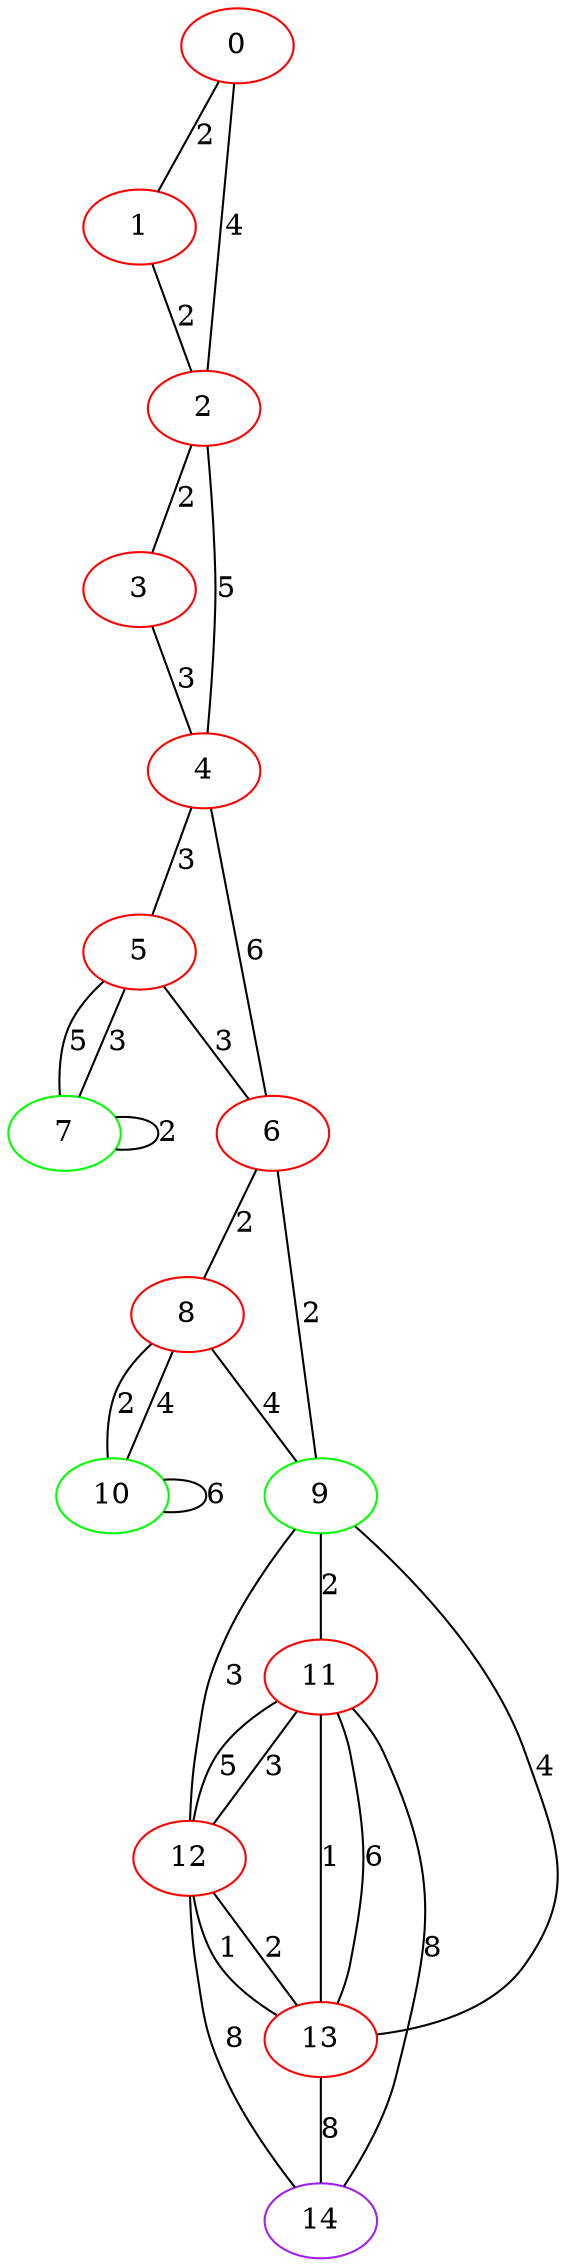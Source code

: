 graph "" {
0 [color=red, weight=1];
1 [color=red, weight=1];
2 [color=red, weight=1];
3 [color=red, weight=1];
4 [color=red, weight=1];
5 [color=red, weight=1];
6 [color=red, weight=1];
7 [color=green, weight=2];
8 [color=red, weight=1];
9 [color=green, weight=2];
10 [color=green, weight=2];
11 [color=red, weight=1];
12 [color=red, weight=1];
13 [color=red, weight=1];
14 [color=purple, weight=4];
0 -- 1  [key=0, label=2];
0 -- 2  [key=0, label=4];
1 -- 2  [key=0, label=2];
2 -- 3  [key=0, label=2];
2 -- 4  [key=0, label=5];
3 -- 4  [key=0, label=3];
4 -- 5  [key=0, label=3];
4 -- 6  [key=0, label=6];
5 -- 6  [key=0, label=3];
5 -- 7  [key=0, label=3];
5 -- 7  [key=1, label=5];
6 -- 8  [key=0, label=2];
6 -- 9  [key=0, label=2];
7 -- 7  [key=0, label=2];
8 -- 9  [key=0, label=4];
8 -- 10  [key=0, label=4];
8 -- 10  [key=1, label=2];
9 -- 11  [key=0, label=2];
9 -- 12  [key=0, label=3];
9 -- 13  [key=0, label=4];
10 -- 10  [key=0, label=6];
11 -- 12  [key=0, label=3];
11 -- 12  [key=1, label=5];
11 -- 13  [key=0, label=1];
11 -- 13  [key=1, label=6];
11 -- 14  [key=0, label=8];
12 -- 13  [key=0, label=2];
12 -- 13  [key=1, label=1];
12 -- 14  [key=0, label=8];
13 -- 14  [key=0, label=8];
}
